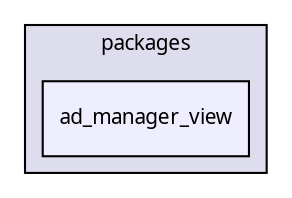 digraph "packages/ad/packages/ad_manager/packages/ad_manager_view/" {
  compound=true
  node [ fontsize="10", fontname="FreeSans.ttf"];
  edge [ labelfontsize="10", labelfontname="FreeSans.ttf"];
  subgraph clusterdir_856ffc64b248d0a2b7e4422eee01e4b8 {
    graph [ bgcolor="#ddddee", pencolor="black", label="packages" fontname="FreeSans.ttf", fontsize="10", URL="dir_856ffc64b248d0a2b7e4422eee01e4b8.html"]
  dir_bd778fb6c24caa075c570fde73eda246 [shape=box, label="ad_manager_view", style="filled", fillcolor="#eeeeff", pencolor="black", URL="dir_bd778fb6c24caa075c570fde73eda246.html"];
  }
}
